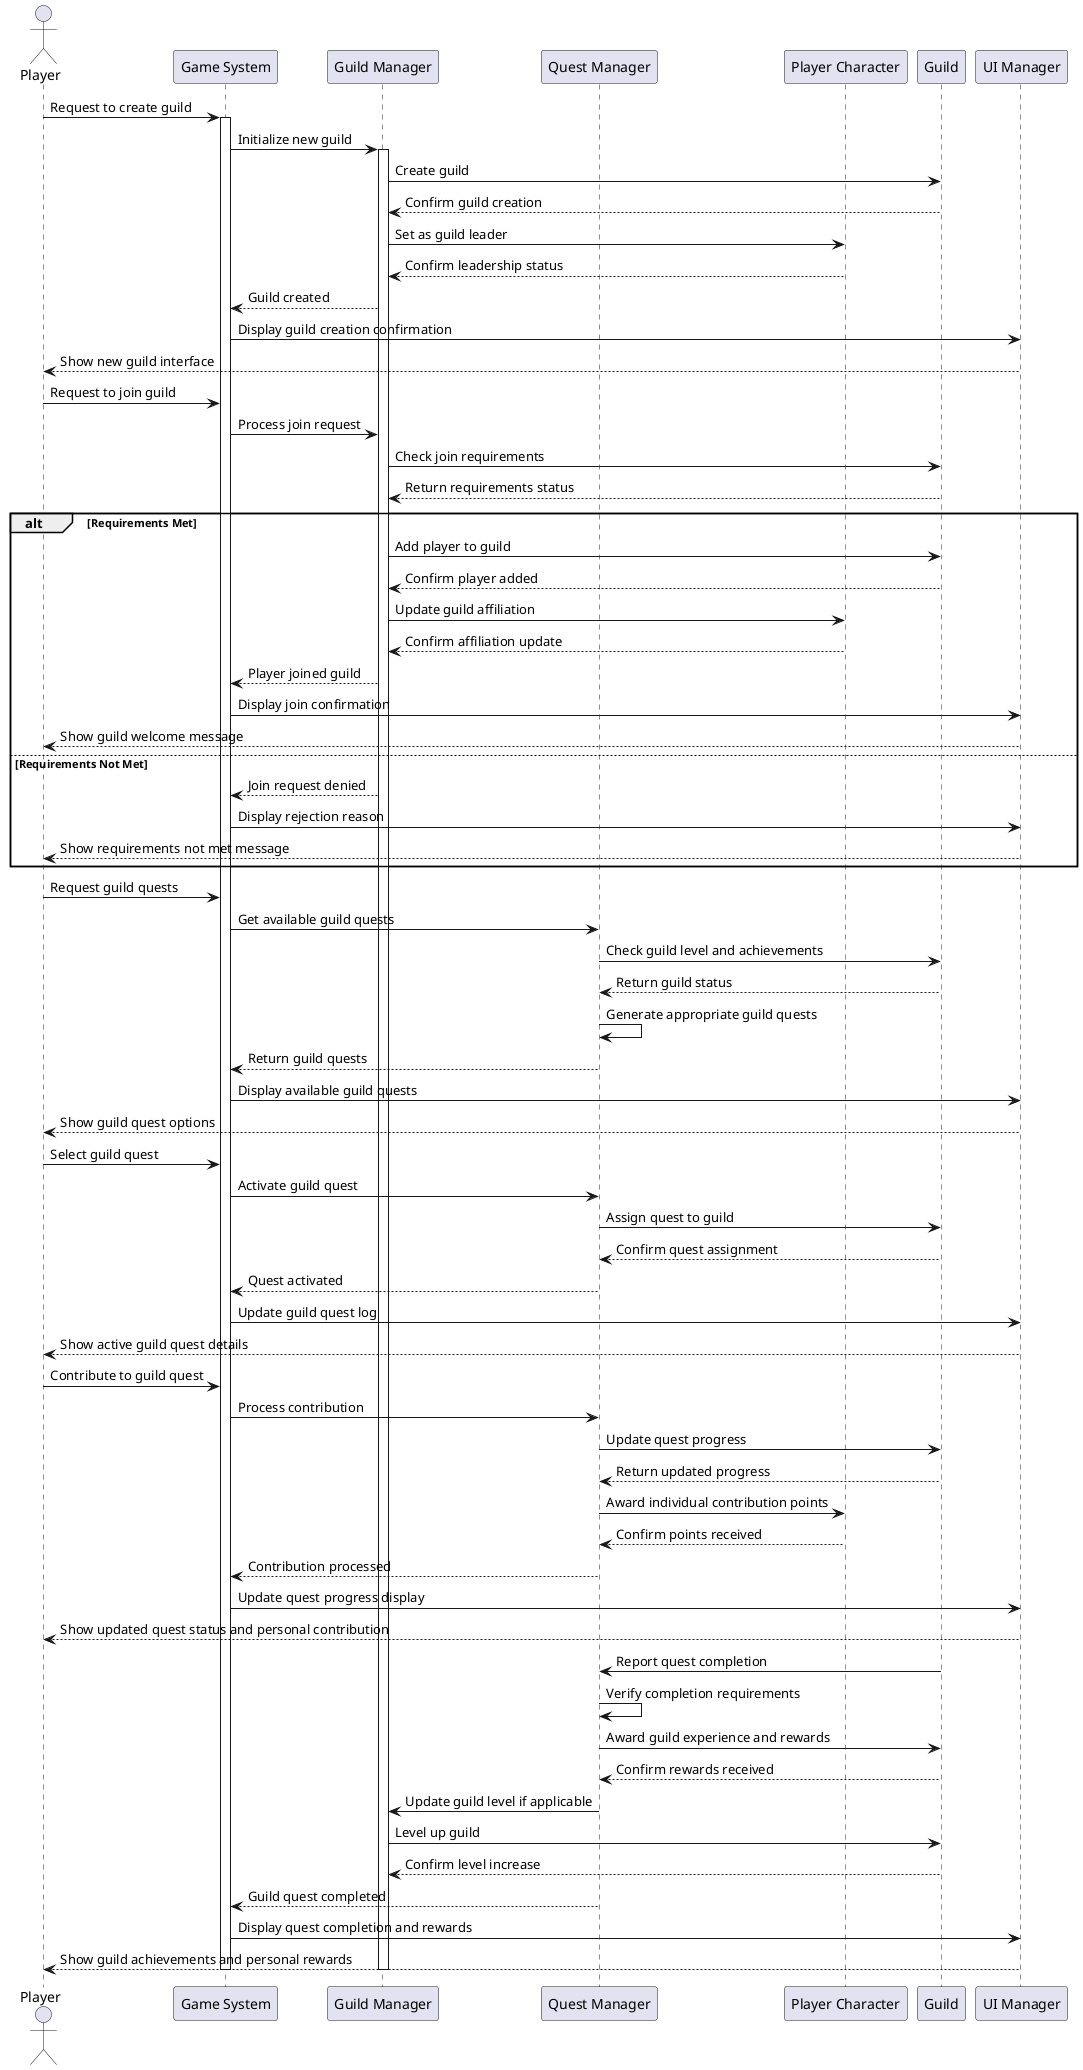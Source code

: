 @startuml
actor Player
participant "Game System" as Game
participant "Guild Manager" as GuildMgr
participant "Quest Manager" as QuestMgr
participant "Player Character" as PlayerChar
participant "Guild" as Guild
participant "UI Manager" as UIMgr

' Creating a new guild
Player -> Game: Request to create guild
activate Game
Game -> GuildMgr: Initialize new guild
activate GuildMgr
GuildMgr -> Guild: Create guild
Guild --> GuildMgr: Confirm guild creation
GuildMgr -> PlayerChar: Set as guild leader
PlayerChar --> GuildMgr: Confirm leadership status
GuildMgr --> Game: Guild created
Game -> UIMgr: Display guild creation confirmation
UIMgr --> Player: Show new guild interface

' Joining an existing guild
Player -> Game: Request to join guild
Game -> GuildMgr: Process join request
GuildMgr -> Guild: Check join requirements
Guild --> GuildMgr: Return requirements status
alt Requirements Met
    GuildMgr -> Guild: Add player to guild
    Guild --> GuildMgr: Confirm player added
    GuildMgr -> PlayerChar: Update guild affiliation
    PlayerChar --> GuildMgr: Confirm affiliation update
    GuildMgr --> Game: Player joined guild
    Game -> UIMgr: Display join confirmation
    UIMgr --> Player: Show guild welcome message
else Requirements Not Met
    GuildMgr --> Game: Join request denied
    Game -> UIMgr: Display rejection reason
    UIMgr --> Player: Show requirements not met message
end

' Initiating a guild quest
Player -> Game: Request guild quests
Game -> QuestMgr: Get available guild quests
QuestMgr -> Guild: Check guild level and achievements
Guild --> QuestMgr: Return guild status
QuestMgr -> QuestMgr: Generate appropriate guild quests
QuestMgr --> Game: Return guild quests
Game -> UIMgr: Display available guild quests
UIMgr --> Player: Show guild quest options

Player -> Game: Select guild quest
Game -> QuestMgr: Activate guild quest
QuestMgr -> Guild: Assign quest to guild
Guild --> QuestMgr: Confirm quest assignment
QuestMgr --> Game: Quest activated
Game -> UIMgr: Update guild quest log
UIMgr --> Player: Show active guild quest details

' Participating in guild activity
Player -> Game: Contribute to guild quest
Game -> QuestMgr: Process contribution
QuestMgr -> Guild: Update quest progress
Guild --> QuestMgr: Return updated progress
QuestMgr -> PlayerChar: Award individual contribution points
PlayerChar --> QuestMgr: Confirm points received
QuestMgr --> Game: Contribution processed
Game -> UIMgr: Update quest progress display
UIMgr --> Player: Show updated quest status and personal contribution

' Completing a guild quest
Guild -> QuestMgr: Report quest completion
QuestMgr -> QuestMgr: Verify completion requirements
QuestMgr -> Guild: Award guild experience and rewards
Guild --> QuestMgr: Confirm rewards received
QuestMgr -> GuildMgr: Update guild level if applicable
GuildMgr -> Guild: Level up guild
Guild --> GuildMgr: Confirm level increase
QuestMgr --> Game: Guild quest completed
Game -> UIMgr: Display quest completion and rewards
UIMgr --> Player: Show guild achievements and personal rewards

deactivate GuildMgr
deactivate Game
@enduml
